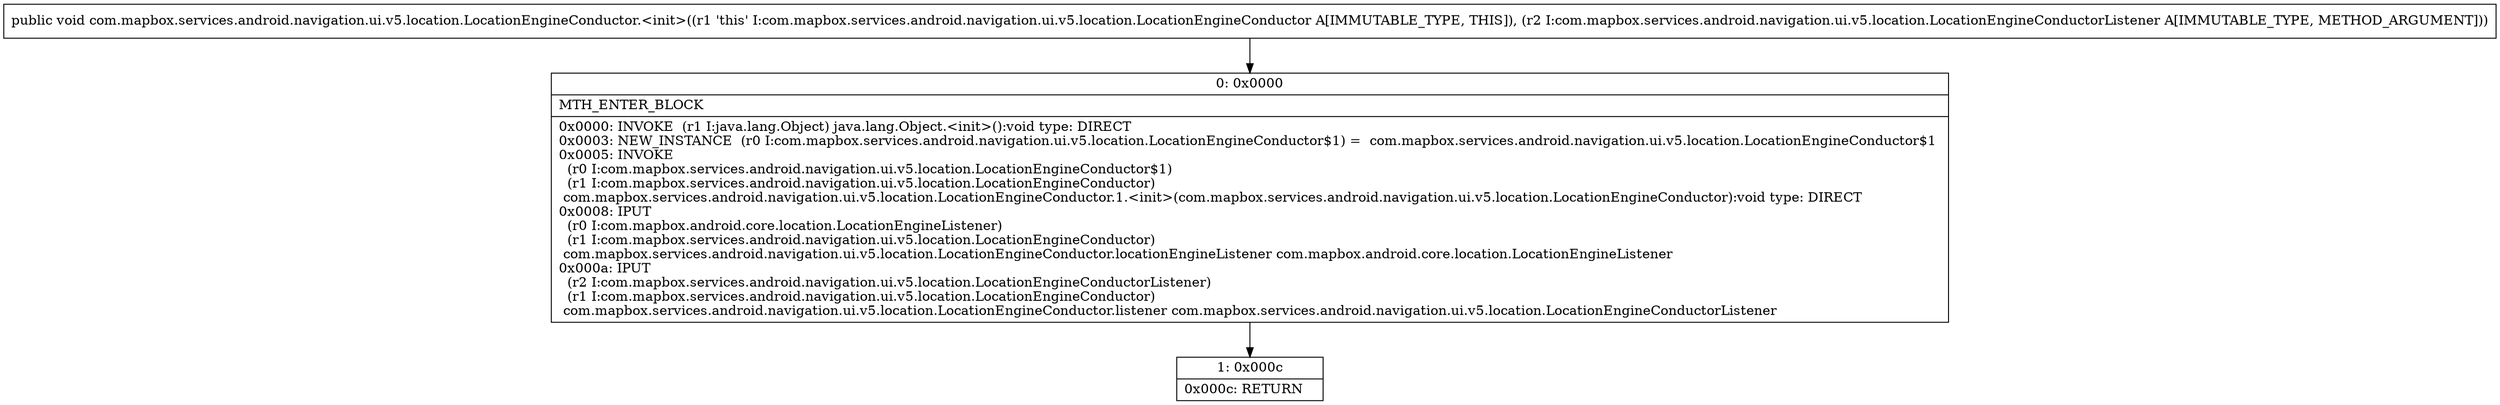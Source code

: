 digraph "CFG forcom.mapbox.services.android.navigation.ui.v5.location.LocationEngineConductor.\<init\>(Lcom\/mapbox\/services\/android\/navigation\/ui\/v5\/location\/LocationEngineConductorListener;)V" {
Node_0 [shape=record,label="{0\:\ 0x0000|MTH_ENTER_BLOCK\l|0x0000: INVOKE  (r1 I:java.lang.Object) java.lang.Object.\<init\>():void type: DIRECT \l0x0003: NEW_INSTANCE  (r0 I:com.mapbox.services.android.navigation.ui.v5.location.LocationEngineConductor$1) =  com.mapbox.services.android.navigation.ui.v5.location.LocationEngineConductor$1 \l0x0005: INVOKE  \l  (r0 I:com.mapbox.services.android.navigation.ui.v5.location.LocationEngineConductor$1)\l  (r1 I:com.mapbox.services.android.navigation.ui.v5.location.LocationEngineConductor)\l com.mapbox.services.android.navigation.ui.v5.location.LocationEngineConductor.1.\<init\>(com.mapbox.services.android.navigation.ui.v5.location.LocationEngineConductor):void type: DIRECT \l0x0008: IPUT  \l  (r0 I:com.mapbox.android.core.location.LocationEngineListener)\l  (r1 I:com.mapbox.services.android.navigation.ui.v5.location.LocationEngineConductor)\l com.mapbox.services.android.navigation.ui.v5.location.LocationEngineConductor.locationEngineListener com.mapbox.android.core.location.LocationEngineListener \l0x000a: IPUT  \l  (r2 I:com.mapbox.services.android.navigation.ui.v5.location.LocationEngineConductorListener)\l  (r1 I:com.mapbox.services.android.navigation.ui.v5.location.LocationEngineConductor)\l com.mapbox.services.android.navigation.ui.v5.location.LocationEngineConductor.listener com.mapbox.services.android.navigation.ui.v5.location.LocationEngineConductorListener \l}"];
Node_1 [shape=record,label="{1\:\ 0x000c|0x000c: RETURN   \l}"];
MethodNode[shape=record,label="{public void com.mapbox.services.android.navigation.ui.v5.location.LocationEngineConductor.\<init\>((r1 'this' I:com.mapbox.services.android.navigation.ui.v5.location.LocationEngineConductor A[IMMUTABLE_TYPE, THIS]), (r2 I:com.mapbox.services.android.navigation.ui.v5.location.LocationEngineConductorListener A[IMMUTABLE_TYPE, METHOD_ARGUMENT])) }"];
MethodNode -> Node_0;
Node_0 -> Node_1;
}

